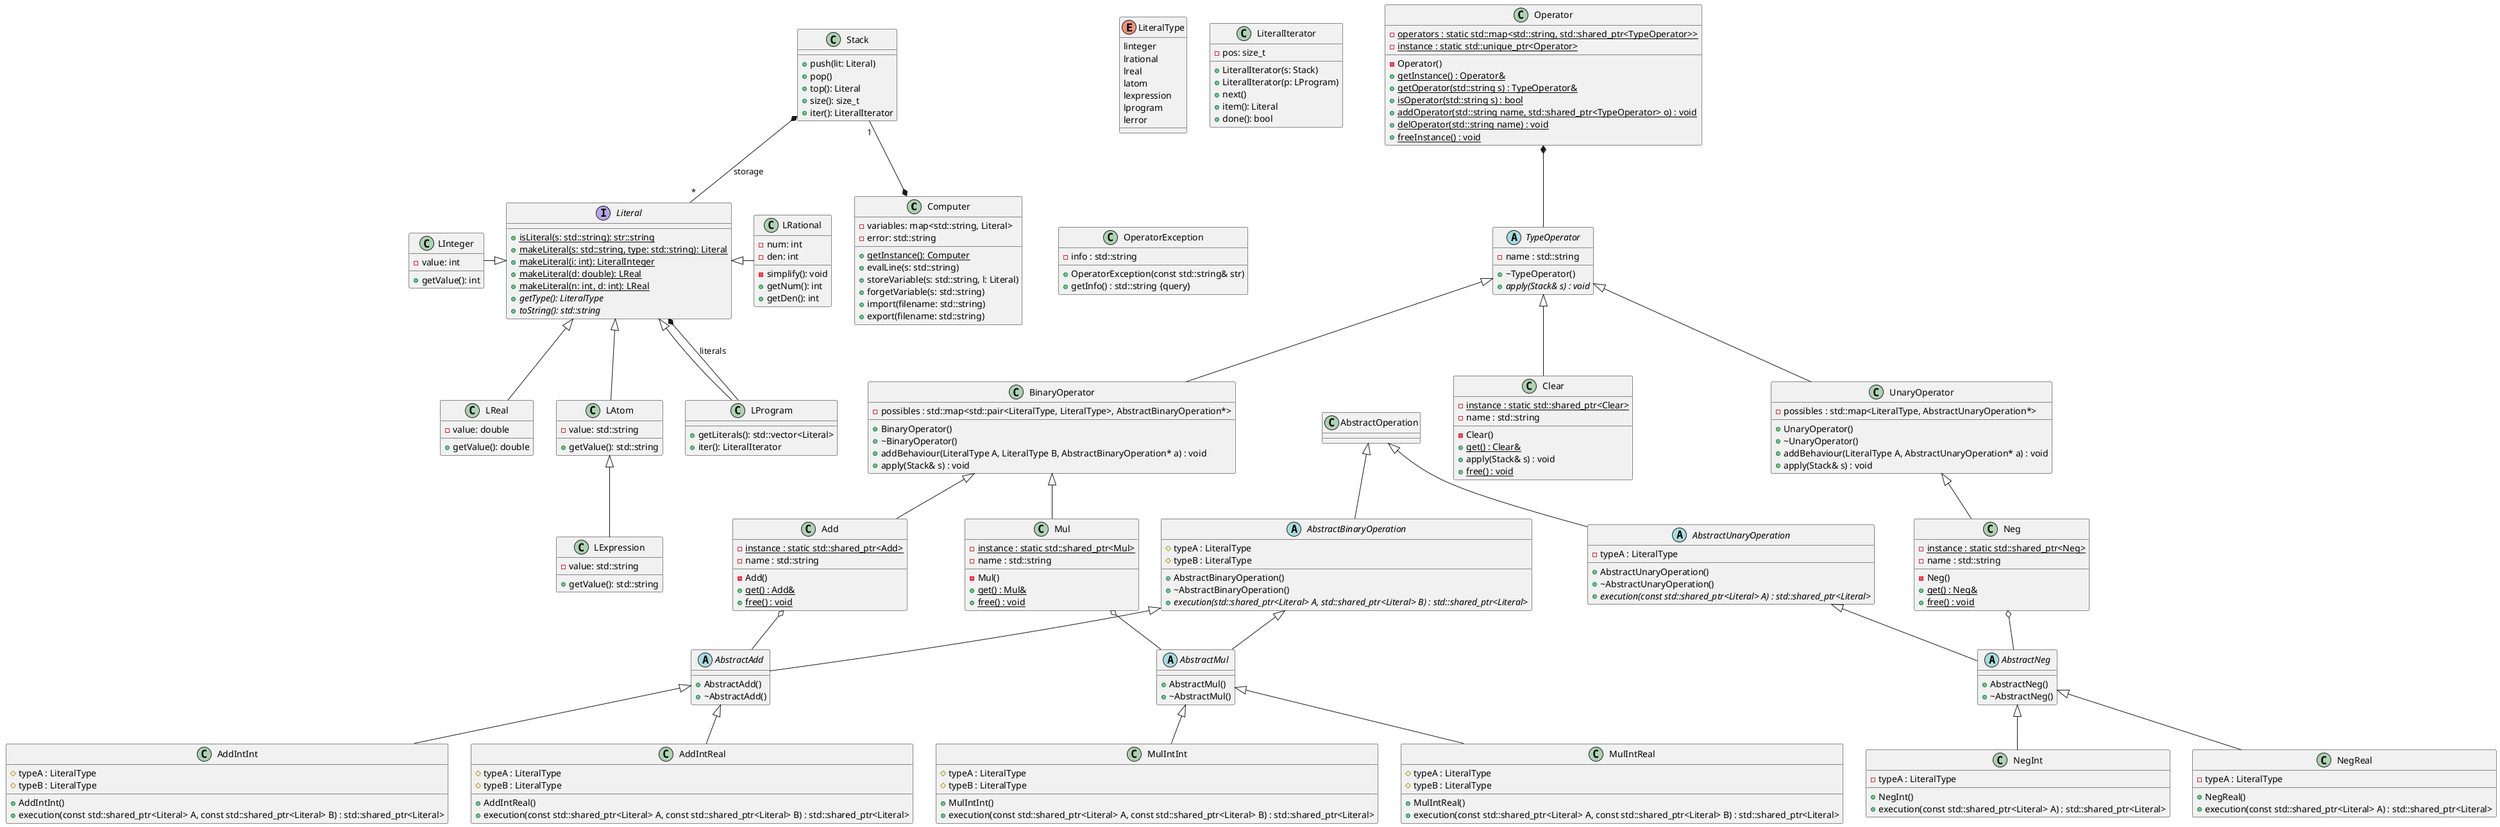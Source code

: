 
@startuml

class Computer{
    -variables: map<std::string, Literal>
    -error: std::string
    +{static}getInstance(): Computer
    +evalLine(s: std::string)
    +storeVariable(s: std::string, l: Literal)
    +forgetVariable(s: std::string)
    +import(filename: std::string)
    +export(filename: std::string)
}
Stack "1" -down-* Computer

enum LiteralType{
    linteger
    lrational
    lreal
    latom
    lexpression
    lprogram
    lerror
}

interface Literal{
    +{static}isLiteral(s: std::string): str::string
    +{static}makeLiteral(s: std::string, type: std::string): Literal
    +{static}makeLiteral(i: int): LiteralInteger
    +{static}makeLiteral(d: double): LReal
    +{static}makeLiteral(n: int, d: int): LReal
    +{abstract}getType(): LiteralType
    +{abstract}toString(): std::string
}

class LInteger{
    -value: int
    +getValue(): int
}
Literal <|-left- LInteger

class LRational{
    -num: int
    -den: int
    -simplify(): void
    +getNum(): int
    +getDen(): int
}
Literal <|-right- LRational

class LReal{
    -value: double
    +getValue(): double
}
Literal <|-- LReal

class LAtom{
    -value: std::string
    +getValue(): std::string
}
Literal <|-- LAtom

class LExpression{
    -value: std::string
    +getValue(): std::string
}
LAtom <|-- LExpression

class LProgram{
    +getLiterals(): std::vector<Literal>
    +iter(): LiteralIterator
}
LProgram --* Literal: literals
Literal <|-- LProgram

class Stack{
    +push(lit: Literal)
    +pop()
    +top(): Literal
    +size(): size_t
    +iter(): LiteralIterator
}
Stack *-- "*" Literal: storage

class LiteralIterator{
    -pos: size_t
    +LiteralIterator(s: Stack)
    +LiteralIterator(p: LProgram)
    +next()
    +item(): Literal
    +done(): bool
}

/' Objects '/

abstract class AbstractAdd {
	+AbstractAdd()
	+~AbstractAdd()
}


abstract class AbstractBinaryOperation {
	+AbstractBinaryOperation()
	+~AbstractBinaryOperation()
	#typeA : LiteralType
	#typeB : LiteralType
	+{abstract} execution(std::shared_ptr<Literal> A, std::shared_ptr<Literal> B) : std::shared_ptr<Literal>
}


abstract class AbstractMul {
	+AbstractMul()
	+~AbstractMul()
}


abstract class AbstractNeg {
	+AbstractNeg()
	+~AbstractNeg()
}


class AbstractOperation {
}


abstract class AbstractUnaryOperation {
	+AbstractUnaryOperation()
	+~AbstractUnaryOperation()
	-typeA : LiteralType
	+{abstract} execution(const std::shared_ptr<Literal> A) : std::shared_ptr<Literal>
}


class Add {
	-Add()
	+{static} get() : Add&
	-{static} instance : static std::shared_ptr<Add>
	-name : std::string
	+{static} free() : void
}


class AddIntInt {
	+AddIntInt()
	#typeA : LiteralType
	#typeB : LiteralType
	+execution(const std::shared_ptr<Literal> A, const std::shared_ptr<Literal> B) : std::shared_ptr<Literal>
}


class AddIntReal {
	+AddIntReal()
	#typeA : LiteralType
	#typeB : LiteralType
	+execution(const std::shared_ptr<Literal> A, const std::shared_ptr<Literal> B) : std::shared_ptr<Literal>
}


class BinaryOperator {
	+BinaryOperator()
	+~BinaryOperator()
	-possibles : std::map<std::pair<LiteralType, LiteralType>, AbstractBinaryOperation*>
	+addBehaviour(LiteralType A, LiteralType B, AbstractBinaryOperation* a) : void
	+apply(Stack& s) : void
}


class Clear {
	-Clear()
	+{static} get() : Clear&
	-{static} instance : static std::shared_ptr<Clear>
	-name : std::string
	+apply(Stack& s) : void
	+{static} free() : void
}


class Mul {
	-Mul()
	+{static} get() : Mul&
	-{static} instance : static std::shared_ptr<Mul>
	-name : std::string
	+{static} free() : void
}


class MulIntInt {
	+MulIntInt()
	#typeA : LiteralType
	#typeB : LiteralType
	+execution(const std::shared_ptr<Literal> A, const std::shared_ptr<Literal> B) : std::shared_ptr<Literal>
}


class MulIntReal {
	+MulIntReal()
	#typeA : LiteralType
	#typeB : LiteralType
	+execution(const std::shared_ptr<Literal> A, const std::shared_ptr<Literal> B) : std::shared_ptr<Literal>
}


class Neg {
	-Neg()
	+{static} get() : Neg&
	-{static} instance : static std::shared_ptr<Neg>
	-name : std::string
	+{static} free() : void
}


class NegInt {
	+NegInt()
	-typeA : LiteralType
	+execution(const std::shared_ptr<Literal> A) : std::shared_ptr<Literal>
}


class NegReal {
	+NegReal()
	-typeA : LiteralType
	+execution(const std::shared_ptr<Literal> A) : std::shared_ptr<Literal>
}


class Operator {
	-Operator()
	+{static} getInstance() : Operator&
	+{static} getOperator(std::string s) : TypeOperator&
	+{static} isOperator(std::string s) : bool
	-{static} operators : static std::map<std::string, std::shared_ptr<TypeOperator>>
	-{static} instance : static std::unique_ptr<Operator>
	+{static} addOperator(std::string name, std::shared_ptr<TypeOperator> o) : void
	+{static} delOperator(std::string name) : void
	+{static} freeInstance() : void
}


class OperatorException {
	+OperatorException(const std::string& str)
	+getInfo() : std::string {query}
	-info : std::string
}


abstract class TypeOperator {
	+~TypeOperator()
	-name : std::string
	+{abstract} apply(Stack& s) : void
}


class UnaryOperator {
	+UnaryOperator()
	+~UnaryOperator()
	-possibles : std::map<LiteralType, AbstractUnaryOperation*>
	+addBehaviour(LiteralType A, AbstractUnaryOperation* a) : void
	+apply(Stack& s) : void
}





/' Inheritance relationships '/

AbstractAdd <|-- AddIntInt


AbstractAdd <|-- AddIntReal


AbstractBinaryOperation <|-- AbstractAdd


AbstractBinaryOperation <|-- AbstractMul


AbstractMul <|-- MulIntInt


AbstractMul <|-- MulIntReal


AbstractNeg <|-- NegInt


AbstractNeg <|-- NegReal


AbstractOperation <|-- AbstractBinaryOperation


AbstractOperation <|-- AbstractUnaryOperation


AbstractUnaryOperation <|-- AbstractNeg


BinaryOperator <|-- Add


BinaryOperator <|-- Mul


TypeOperator <|-- BinaryOperator


TypeOperator <|-- Clear


TypeOperator <|-- UnaryOperator


UnaryOperator <|-- Neg





/' Aggregation relationships '/

Neg o-- AbstractNeg

Mul o-- AbstractMul

Add o-- AbstractAdd

Operator *-- TypeOperator

@enduml
